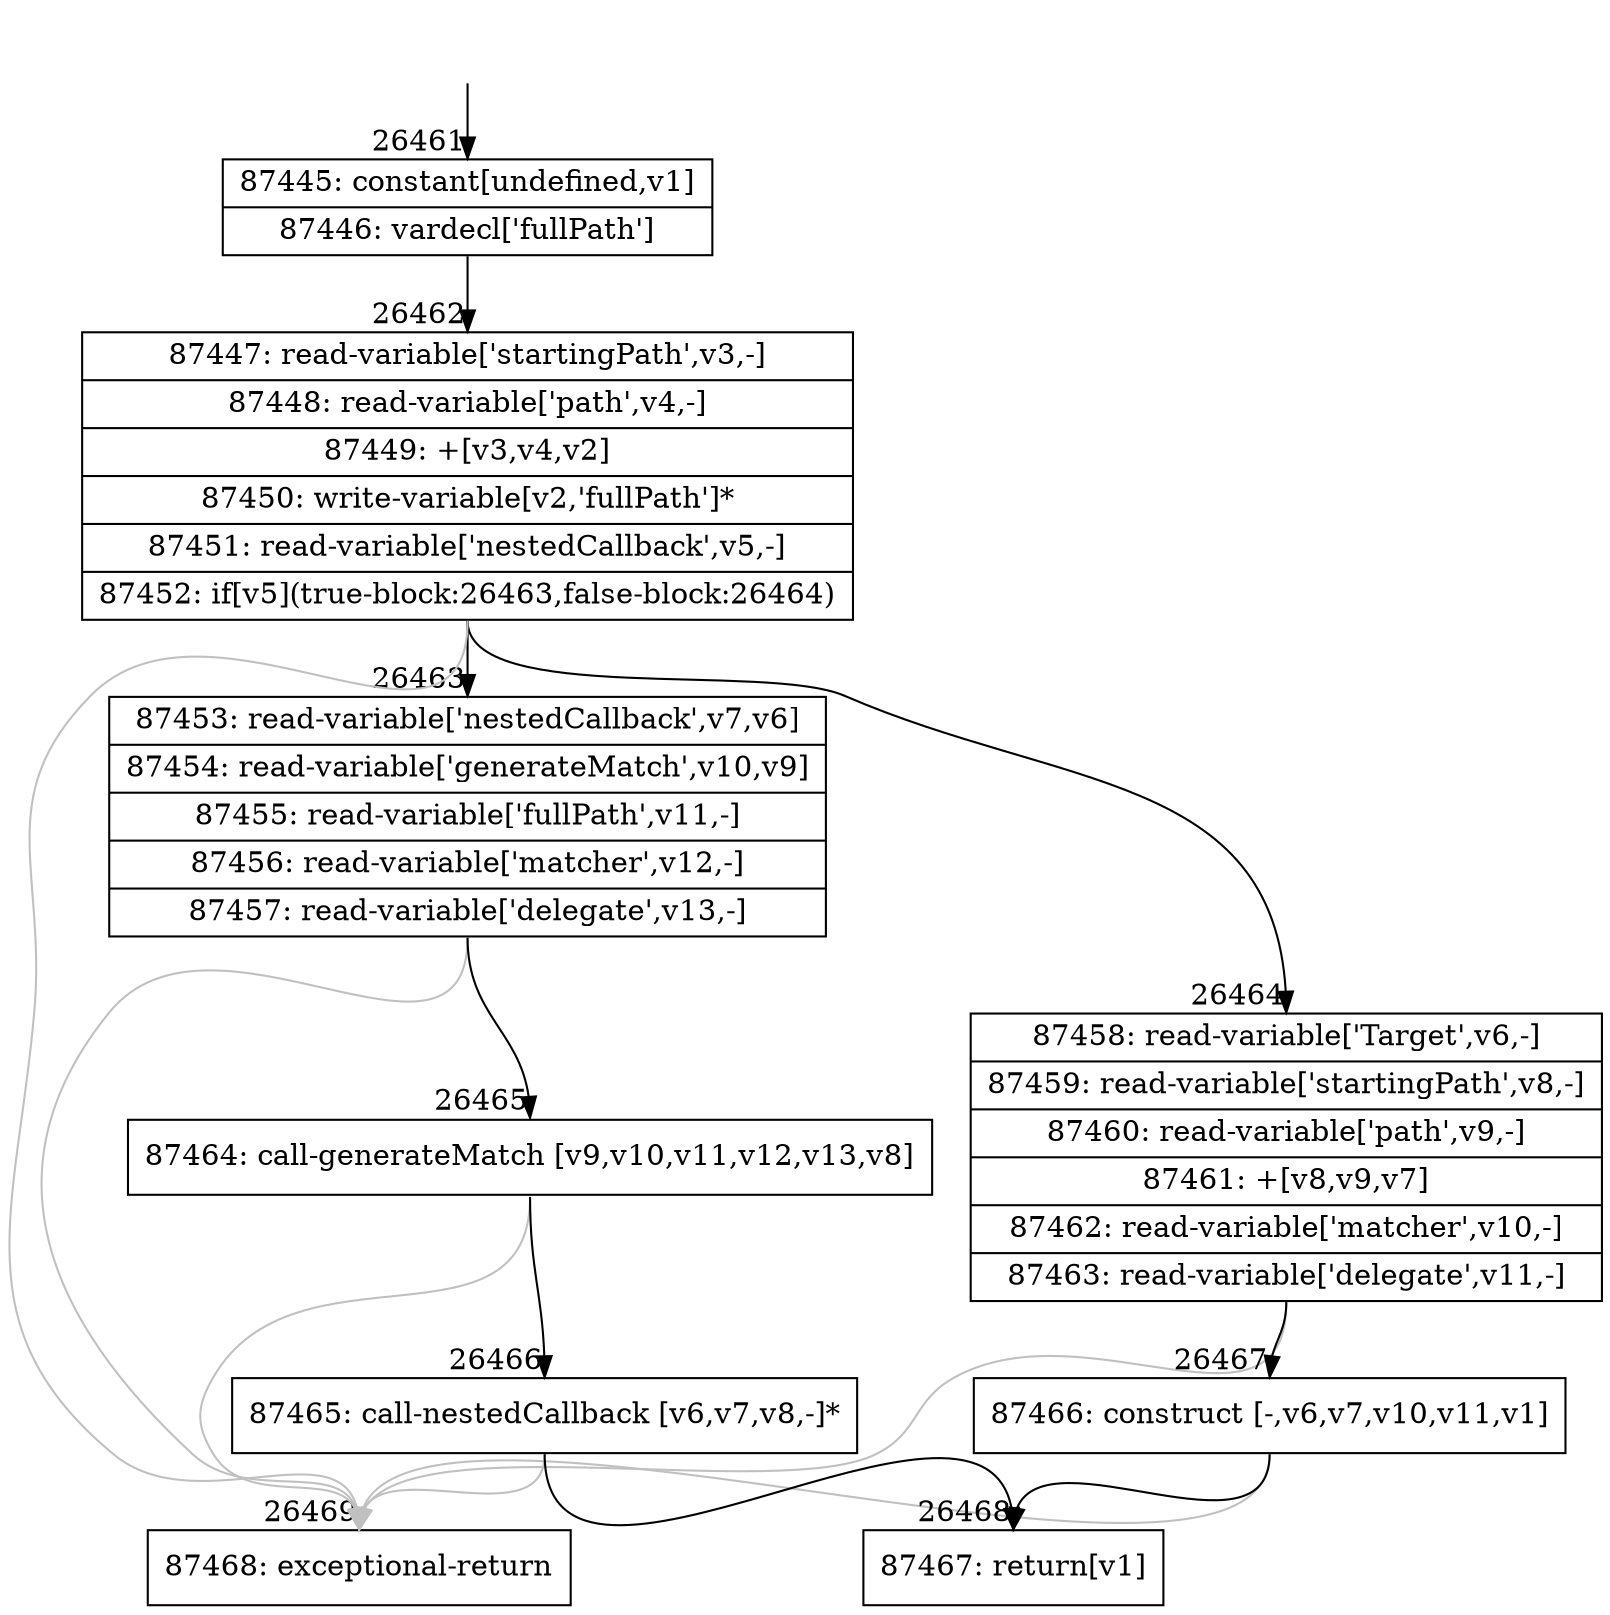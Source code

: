digraph {
rankdir="TD"
BB_entry2315[shape=none,label=""];
BB_entry2315 -> BB26461 [tailport=s, headport=n, headlabel="    26461"]
BB26461 [shape=record label="{87445: constant[undefined,v1]|87446: vardecl['fullPath']}" ] 
BB26461 -> BB26462 [tailport=s, headport=n, headlabel="      26462"]
BB26462 [shape=record label="{87447: read-variable['startingPath',v3,-]|87448: read-variable['path',v4,-]|87449: +[v3,v4,v2]|87450: write-variable[v2,'fullPath']*|87451: read-variable['nestedCallback',v5,-]|87452: if[v5](true-block:26463,false-block:26464)}" ] 
BB26462 -> BB26463 [tailport=s, headport=n, headlabel="      26463"]
BB26462 -> BB26464 [tailport=s, headport=n, headlabel="      26464"]
BB26462 -> BB26469 [tailport=s, headport=n, color=gray, headlabel="      26469"]
BB26463 [shape=record label="{87453: read-variable['nestedCallback',v7,v6]|87454: read-variable['generateMatch',v10,v9]|87455: read-variable['fullPath',v11,-]|87456: read-variable['matcher',v12,-]|87457: read-variable['delegate',v13,-]}" ] 
BB26463 -> BB26465 [tailport=s, headport=n, headlabel="      26465"]
BB26463 -> BB26469 [tailport=s, headport=n, color=gray]
BB26464 [shape=record label="{87458: read-variable['Target',v6,-]|87459: read-variable['startingPath',v8,-]|87460: read-variable['path',v9,-]|87461: +[v8,v9,v7]|87462: read-variable['matcher',v10,-]|87463: read-variable['delegate',v11,-]}" ] 
BB26464 -> BB26467 [tailport=s, headport=n, headlabel="      26467"]
BB26464 -> BB26469 [tailport=s, headport=n, color=gray]
BB26465 [shape=record label="{87464: call-generateMatch [v9,v10,v11,v12,v13,v8]}" ] 
BB26465 -> BB26466 [tailport=s, headport=n, headlabel="      26466"]
BB26465 -> BB26469 [tailport=s, headport=n, color=gray]
BB26466 [shape=record label="{87465: call-nestedCallback [v6,v7,v8,-]*}" ] 
BB26466 -> BB26468 [tailport=s, headport=n, headlabel="      26468"]
BB26466 -> BB26469 [tailport=s, headport=n, color=gray]
BB26467 [shape=record label="{87466: construct [-,v6,v7,v10,v11,v1]}" ] 
BB26467 -> BB26468 [tailport=s, headport=n]
BB26467 -> BB26469 [tailport=s, headport=n, color=gray]
BB26468 [shape=record label="{87467: return[v1]}" ] 
BB26469 [shape=record label="{87468: exceptional-return}" ] 
//#$~ 48091
}
